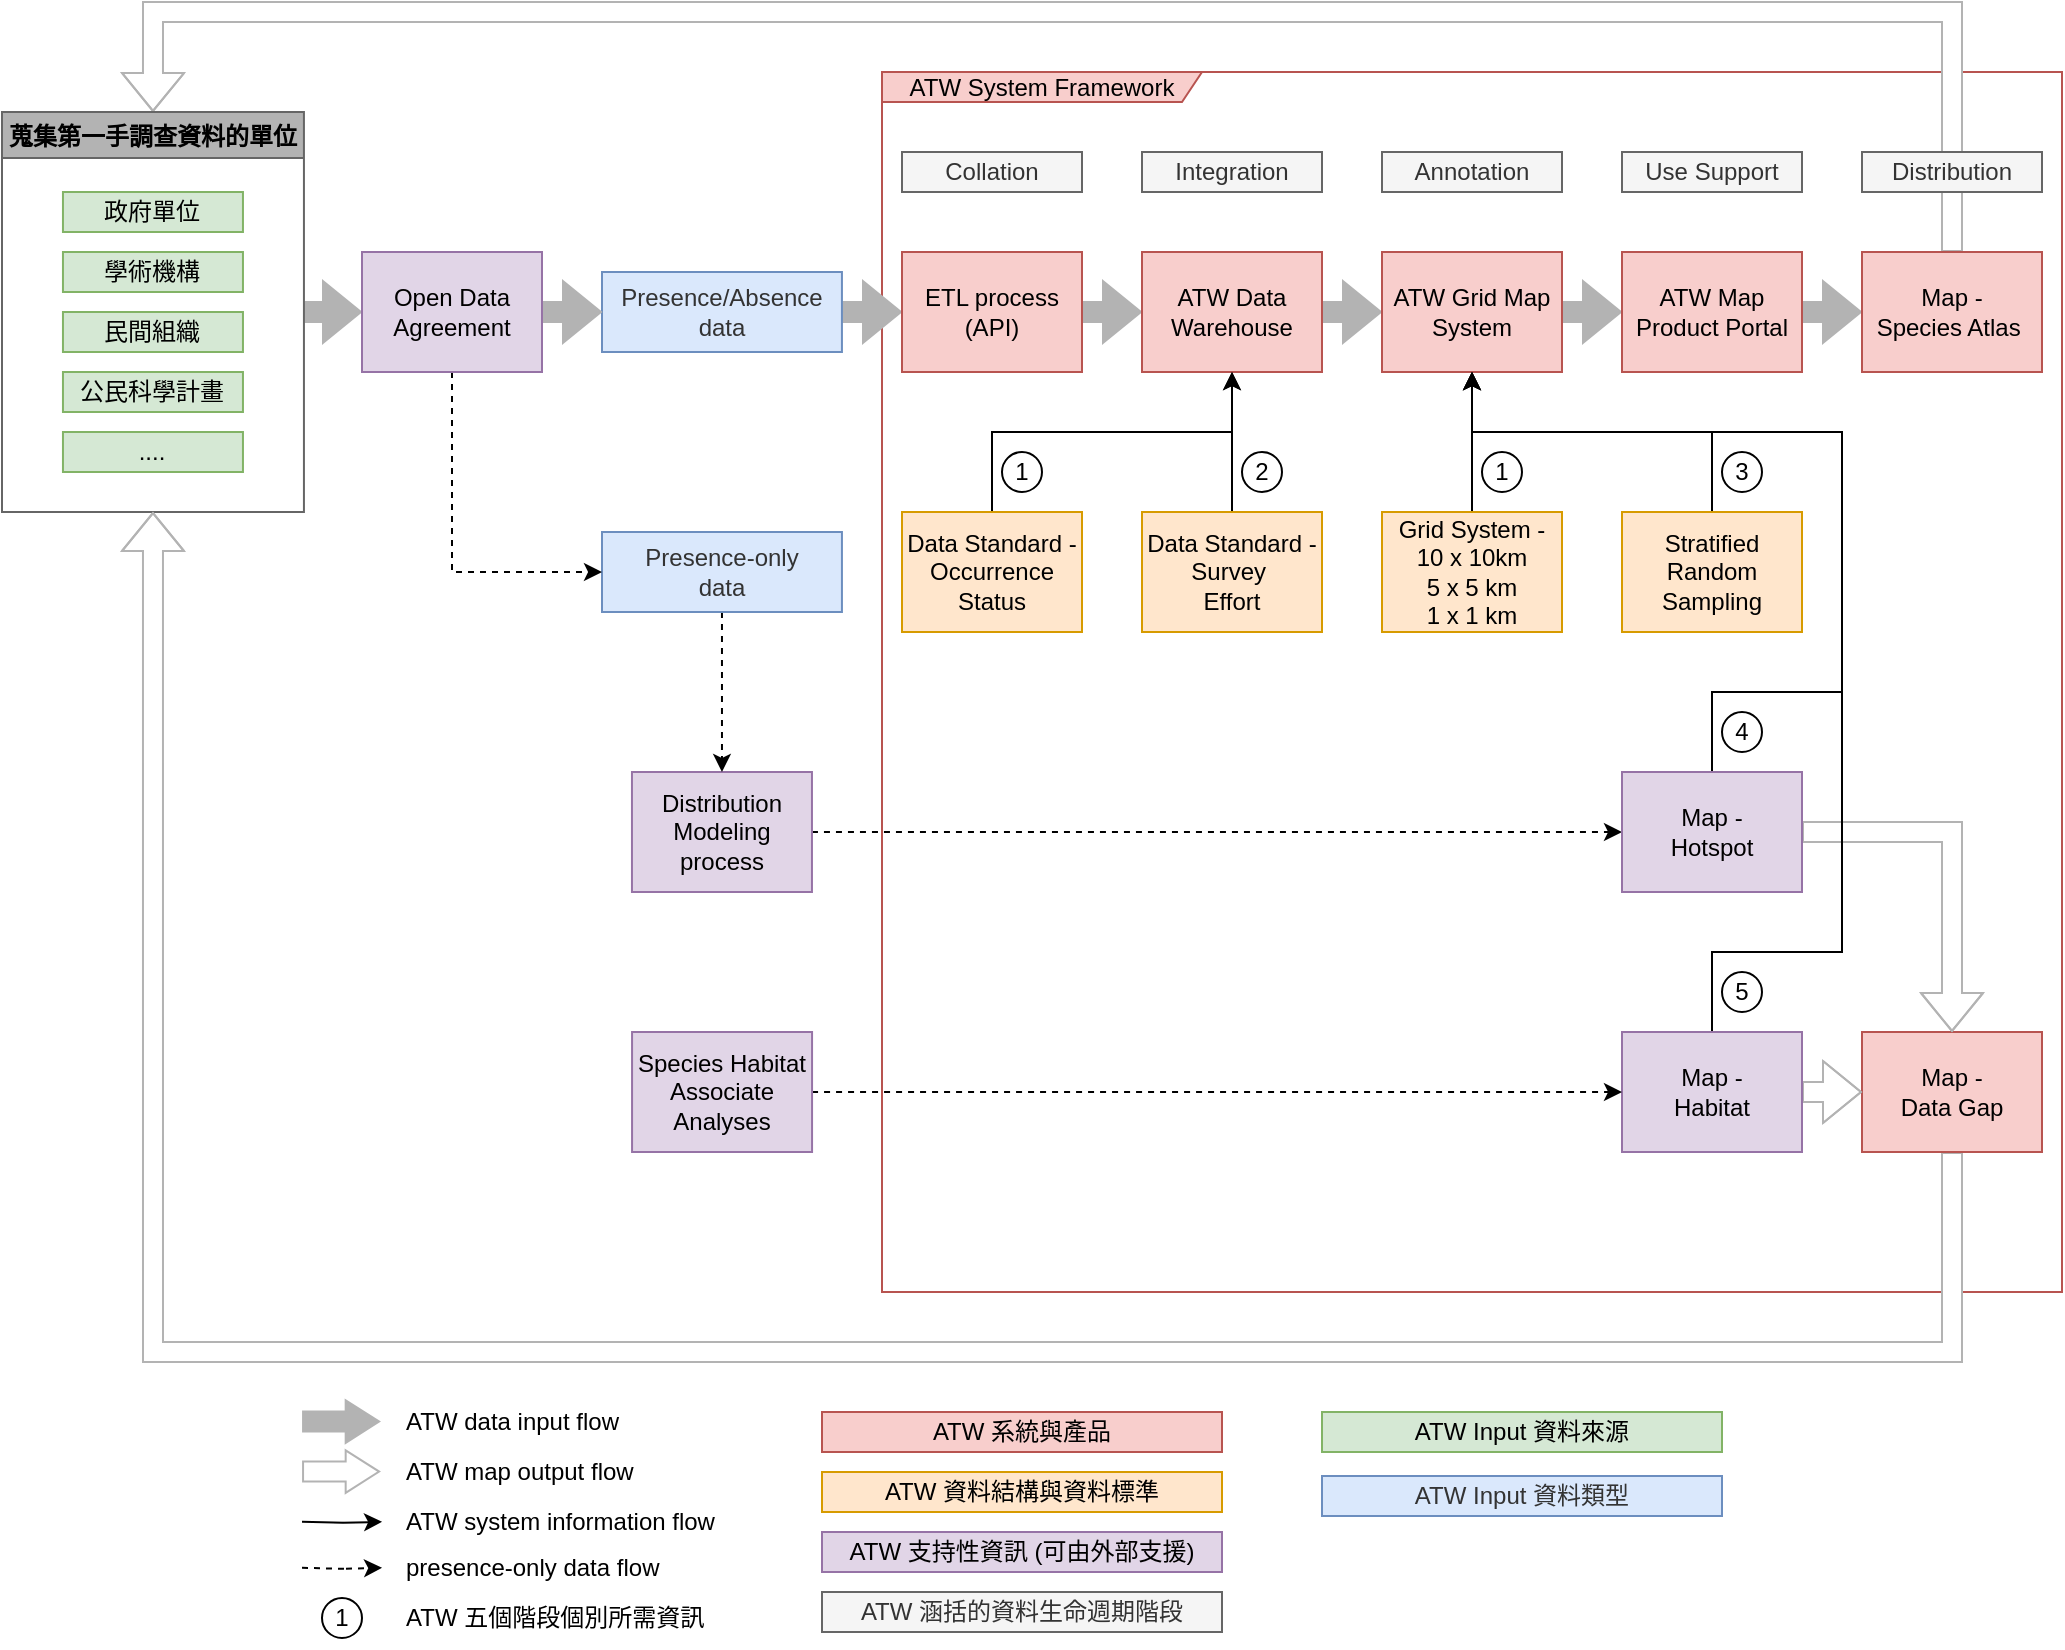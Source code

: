 <mxfile version="20.2.7" type="github">
  <diagram id="yPxyJZ8AM_hMuL3Unpa9" name="gitflow">
    <mxGraphModel dx="2860" dy="1403" grid="1" gridSize="10" guides="1" tooltips="1" connect="1" arrows="1" fold="1" page="1" pageScale="1" pageWidth="1100" pageHeight="850" math="0" shadow="0">
      <root>
        <mxCell id="0" />
        <mxCell id="1" parent="0" />
        <mxCell id="zMD3a8PgaSSyt_58J0AG-87" value="ATW System Framework" style="shape=umlFrame;whiteSpace=wrap;html=1;strokeColor=#B85450;fillColor=#F8CECC;width=160;height=15;" vertex="1" parent="1">
          <mxGeometry x="475" y="50" width="590" height="610" as="geometry" />
        </mxCell>
        <mxCell id="zMD3a8PgaSSyt_58J0AG-43" style="edgeStyle=orthogonalEdgeStyle;shape=flexArrow;rounded=0;orthogonalLoop=1;jettySize=auto;html=1;exitX=1;exitY=0.5;exitDx=0;exitDy=0;strokeColor=#B3B3B3;fillColor=#B3B3B3;entryX=0;entryY=0.5;entryDx=0;entryDy=0;" edge="1" parent="1" source="wNirQLLH8MLSw10efOMB-177" target="wNirQLLH8MLSw10efOMB-178">
          <mxGeometry relative="1" as="geometry">
            <mxPoint x="490" y="170" as="targetPoint" />
          </mxGeometry>
        </mxCell>
        <mxCell id="wNirQLLH8MLSw10efOMB-177" value="Presence/Absence data" style="text;html=1;strokeColor=#6C8EBF;fillColor=#DAE8FC;align=center;verticalAlign=middle;whiteSpace=wrap;rounded=0;fontColor=#333333;rotation=0;" parent="1" vertex="1">
          <mxGeometry x="335" y="150" width="119.97" height="40" as="geometry" />
        </mxCell>
        <mxCell id="zMD3a8PgaSSyt_58J0AG-35" style="edgeStyle=orthogonalEdgeStyle;shape=flexArrow;rounded=0;orthogonalLoop=1;jettySize=auto;html=1;exitX=1;exitY=0.5;exitDx=0;exitDy=0;entryX=0;entryY=0.5;entryDx=0;entryDy=0;strokeColor=#B3B3B3;fillColor=#B3B3B3;" edge="1" parent="1" source="wNirQLLH8MLSw10efOMB-178" target="wNirQLLH8MLSw10efOMB-179">
          <mxGeometry relative="1" as="geometry" />
        </mxCell>
        <mxCell id="wNirQLLH8MLSw10efOMB-178" value="ETL process&lt;br&gt;&lt;div&gt;(API)&lt;/div&gt;" style="text;html=1;strokeColor=#B85450;fillColor=#F8CECC;align=center;verticalAlign=middle;whiteSpace=wrap;rounded=0;" parent="1" vertex="1">
          <mxGeometry x="485" y="140" width="90" height="60" as="geometry" />
        </mxCell>
        <mxCell id="zMD3a8PgaSSyt_58J0AG-26" style="edgeStyle=orthogonalEdgeStyle;shape=flexArrow;rounded=0;orthogonalLoop=1;jettySize=auto;html=1;exitX=1;exitY=0.5;exitDx=0;exitDy=0;entryX=0;entryY=0.5;entryDx=0;entryDy=0;strokeColor=#B3B3B3;fillColor=#B3B3B3;" edge="1" parent="1" source="wNirQLLH8MLSw10efOMB-179" target="wNirQLLH8MLSw10efOMB-181">
          <mxGeometry relative="1" as="geometry" />
        </mxCell>
        <mxCell id="wNirQLLH8MLSw10efOMB-179" value="ATW Data Warehouse" style="text;html=1;strokeColor=#B85450;fillColor=#F8CECC;align=center;verticalAlign=middle;whiteSpace=wrap;rounded=0;" parent="1" vertex="1">
          <mxGeometry x="605" y="140" width="90" height="60" as="geometry" />
        </mxCell>
        <mxCell id="zMD3a8PgaSSyt_58J0AG-44" style="edgeStyle=orthogonalEdgeStyle;shape=flexArrow;rounded=0;orthogonalLoop=1;jettySize=auto;html=1;exitX=1;exitY=0.5;exitDx=0;exitDy=0;entryX=0;entryY=0.5;entryDx=0;entryDy=0;strokeColor=#B3B3B3;fillColor=#B3B3B3;" edge="1" parent="1" source="wNirQLLH8MLSw10efOMB-181" target="wNirQLLH8MLSw10efOMB-187">
          <mxGeometry relative="1" as="geometry" />
        </mxCell>
        <mxCell id="wNirQLLH8MLSw10efOMB-181" value="ATW Grid Map System" style="text;html=1;strokeColor=#B85450;fillColor=#F8CECC;align=center;verticalAlign=middle;whiteSpace=wrap;rounded=0;" parent="1" vertex="1">
          <mxGeometry x="725" y="140" width="90" height="60" as="geometry" />
        </mxCell>
        <mxCell id="wNirQLLH8MLSw10efOMB-182" value="Collation" style="text;html=1;strokeColor=#666666;fillColor=#F5F5F5;align=center;verticalAlign=middle;whiteSpace=wrap;rounded=0;fontColor=#333333;" parent="1" vertex="1">
          <mxGeometry x="485" y="90" width="90" height="20" as="geometry" />
        </mxCell>
        <mxCell id="wNirQLLH8MLSw10efOMB-184" value="Integration" style="text;html=1;strokeColor=#666666;fillColor=#F5F5F5;align=center;verticalAlign=middle;whiteSpace=wrap;rounded=0;fontColor=#333333;" parent="1" vertex="1">
          <mxGeometry x="605.0" y="90" width="90" height="20" as="geometry" />
        </mxCell>
        <mxCell id="wNirQLLH8MLSw10efOMB-185" value="Annotation" style="text;html=1;strokeColor=#666666;fillColor=#F5F5F5;align=center;verticalAlign=middle;whiteSpace=wrap;rounded=0;fontColor=#333333;" parent="1" vertex="1">
          <mxGeometry x="725.0" y="90" width="90" height="20" as="geometry" />
        </mxCell>
        <mxCell id="zMD3a8PgaSSyt_58J0AG-11" style="edgeStyle=orthogonalEdgeStyle;shape=flexArrow;rounded=0;orthogonalLoop=1;jettySize=auto;html=1;exitX=1;exitY=0.5;exitDx=0;exitDy=0;entryX=0;entryY=0.5;entryDx=0;entryDy=0;fillColor=#B3B3B3;strokeColor=#B3B3B3;" edge="1" parent="1" source="wNirQLLH8MLSw10efOMB-187" target="wNirQLLH8MLSw10efOMB-197">
          <mxGeometry relative="1" as="geometry" />
        </mxCell>
        <mxCell id="wNirQLLH8MLSw10efOMB-187" value="&lt;div&gt;ATW Map Product Portal&lt;/div&gt;" style="text;html=1;strokeColor=#B85450;fillColor=#F8CECC;align=center;verticalAlign=middle;whiteSpace=wrap;rounded=0;" parent="1" vertex="1">
          <mxGeometry x="845" y="140" width="90" height="60" as="geometry" />
        </mxCell>
        <mxCell id="zMD3a8PgaSSyt_58J0AG-82" style="edgeStyle=orthogonalEdgeStyle;shape=flexArrow;rounded=0;orthogonalLoop=1;jettySize=auto;html=1;exitX=0.5;exitY=0;exitDx=0;exitDy=0;entryX=0.5;entryY=0;entryDx=0;entryDy=0;strokeColor=#B3B3B3;fillColor=#FFFFFF;" edge="1" parent="1" source="wNirQLLH8MLSw10efOMB-197" target="wNirQLLH8MLSw10efOMB-229">
          <mxGeometry relative="1" as="geometry">
            <Array as="points">
              <mxPoint x="1010" y="20" />
              <mxPoint x="111" y="20" />
            </Array>
          </mxGeometry>
        </mxCell>
        <mxCell id="wNirQLLH8MLSw10efOMB-197" value="Map -&lt;br&gt;Species Atlas&amp;nbsp;" style="text;html=1;strokeColor=#B85450;fillColor=#F8CECC;align=center;verticalAlign=middle;whiteSpace=wrap;rounded=0;" parent="1" vertex="1">
          <mxGeometry x="965" y="140" width="90" height="60" as="geometry" />
        </mxCell>
        <mxCell id="wNirQLLH8MLSw10efOMB-275" style="edgeStyle=orthogonalEdgeStyle;rounded=0;orthogonalLoop=1;jettySize=auto;html=1;exitX=1;exitY=0.5;exitDx=0;exitDy=0;entryX=0;entryY=0.5;entryDx=0;entryDy=0;shadow=0;dashed=1" parent="1" source="wNirQLLH8MLSw10efOMB-215" target="wNirQLLH8MLSw10efOMB-274" edge="1">
          <mxGeometry relative="1" as="geometry" />
        </mxCell>
        <mxCell id="wNirQLLH8MLSw10efOMB-215" value="Distribution Modeling process" style="text;html=1;strokeColor=#9673A6;fillColor=#E1D5E7;align=center;verticalAlign=middle;whiteSpace=wrap;rounded=0;" parent="1" vertex="1">
          <mxGeometry x="349.98" y="400" width="90" height="60" as="geometry" />
        </mxCell>
        <mxCell id="wNirQLLH8MLSw10efOMB-261" style="edgeStyle=orthogonalEdgeStyle;rounded=0;orthogonalLoop=1;jettySize=auto;html=1;exitX=0.5;exitY=1;exitDx=0;exitDy=0;shadow=0;dashed=1;" parent="1" source="wNirQLLH8MLSw10efOMB-221" target="wNirQLLH8MLSw10efOMB-215" edge="1">
          <mxGeometry relative="1" as="geometry">
            <mxPoint x="409.985" y="390" as="targetPoint" />
          </mxGeometry>
        </mxCell>
        <mxCell id="wNirQLLH8MLSw10efOMB-221" value="&lt;div&gt;Presence-only &lt;br&gt;&lt;/div&gt;&lt;div&gt;data&lt;/div&gt;" style="text;html=1;strokeColor=#6C8EBF;fillColor=#DAE8FC;align=center;verticalAlign=middle;whiteSpace=wrap;rounded=0;fontColor=#333333;rotation=0;" parent="1" vertex="1">
          <mxGeometry x="335" y="280" width="119.97" height="40" as="geometry" />
        </mxCell>
        <mxCell id="zMD3a8PgaSSyt_58J0AG-20" style="edgeStyle=orthogonalEdgeStyle;shape=flexArrow;rounded=0;orthogonalLoop=1;jettySize=auto;html=1;exitX=1;exitY=0.5;exitDx=0;exitDy=0;entryX=0;entryY=0.5;entryDx=0;entryDy=0;strokeColor=#B3B3B3;fillColor=#B3B3B3;" edge="1" parent="1" source="wNirQLLH8MLSw10efOMB-229" target="wNirQLLH8MLSw10efOMB-291">
          <mxGeometry relative="1" as="geometry" />
        </mxCell>
        <mxCell id="zMD3a8PgaSSyt_58J0AG-85" style="edgeStyle=orthogonalEdgeStyle;rounded=0;orthogonalLoop=1;jettySize=auto;html=1;exitX=1;exitY=0.75;exitDx=0;exitDy=0;strokeColor=#000000;fillColor=#FFFFFF;dashed=1" edge="1" parent="1">
          <mxGeometry relative="1" as="geometry">
            <mxPoint x="225.03" y="797.92" as="targetPoint" />
            <mxPoint x="185.0" y="797.92" as="sourcePoint" />
          </mxGeometry>
        </mxCell>
        <mxCell id="wNirQLLH8MLSw10efOMB-229" value="蒐集第一手調查資料的單位" style="swimlane;strokeColor=#666666;fillColor=#B3B3B3;" parent="1" vertex="1">
          <mxGeometry x="35" y="70" width="150.97" height="200" as="geometry" />
        </mxCell>
        <mxCell id="LrrF8SH-wDORo9SXBC3b-177" value="政府單位" style="text;html=1;strokeColor=#82B366;fillColor=#D5E8D4;align=center;verticalAlign=middle;whiteSpace=wrap;rounded=0;" parent="wNirQLLH8MLSw10efOMB-229" vertex="1">
          <mxGeometry x="30.48" y="40" width="90" height="20" as="geometry" />
        </mxCell>
        <mxCell id="LrrF8SH-wDORo9SXBC3b-178" value="學術機構" style="text;html=1;strokeColor=#82B366;fillColor=#D5E8D4;align=center;verticalAlign=middle;whiteSpace=wrap;rounded=0;" parent="wNirQLLH8MLSw10efOMB-229" vertex="1">
          <mxGeometry x="30.48" y="70" width="90" height="20" as="geometry" />
        </mxCell>
        <mxCell id="LrrF8SH-wDORo9SXBC3b-181" value="民間組織" style="text;html=1;strokeColor=#82B366;fillColor=#D5E8D4;align=center;verticalAlign=middle;whiteSpace=wrap;rounded=0;fontSize=12;" parent="wNirQLLH8MLSw10efOMB-229" vertex="1">
          <mxGeometry x="30.48" y="100" width="90" height="20" as="geometry" />
        </mxCell>
        <mxCell id="wNirQLLH8MLSw10efOMB-196" value="公民科學計畫" style="text;html=1;strokeColor=#82B366;fillColor=#D5E8D4;align=center;verticalAlign=middle;whiteSpace=wrap;rounded=0;" parent="wNirQLLH8MLSw10efOMB-229" vertex="1">
          <mxGeometry x="30.48" y="130" width="90" height="20" as="geometry" />
        </mxCell>
        <mxCell id="wNirQLLH8MLSw10efOMB-262" value="...." style="text;html=1;strokeColor=#82B366;fillColor=#D5E8D4;align=center;verticalAlign=middle;whiteSpace=wrap;rounded=0;" parent="wNirQLLH8MLSw10efOMB-229" vertex="1">
          <mxGeometry x="30.48" y="160" width="90" height="20" as="geometry" />
        </mxCell>
        <mxCell id="wNirQLLH8MLSw10efOMB-271" style="edgeStyle=orthogonalEdgeStyle;rounded=0;orthogonalLoop=1;jettySize=auto;html=1;exitX=0.5;exitY=0;exitDx=0;exitDy=0;shadow=0;" parent="1" source="wNirQLLH8MLSw10efOMB-242" target="wNirQLLH8MLSw10efOMB-181" edge="1">
          <mxGeometry relative="1" as="geometry" />
        </mxCell>
        <mxCell id="wNirQLLH8MLSw10efOMB-242" value="Grid System -&lt;br&gt;10 x 10km&lt;br&gt;5 x 5 km&lt;br&gt;1 x 1 km" style="text;html=1;strokeColor=#D79B00;fillColor=#FFE6CC;align=center;verticalAlign=middle;whiteSpace=wrap;rounded=0;" parent="1" vertex="1">
          <mxGeometry x="725.0" y="270" width="90" height="60" as="geometry" />
        </mxCell>
        <mxCell id="zMD3a8PgaSSyt_58J0AG-79" style="edgeStyle=orthogonalEdgeStyle;shape=flexArrow;rounded=0;orthogonalLoop=1;jettySize=auto;html=1;exitX=0.5;exitY=1;exitDx=0;exitDy=0;entryX=0.5;entryY=1;entryDx=0;entryDy=0;strokeColor=#B3B3B3;fillColor=#FFFFFF;" edge="1" parent="1" source="wNirQLLH8MLSw10efOMB-244" target="wNirQLLH8MLSw10efOMB-229">
          <mxGeometry relative="1" as="geometry">
            <Array as="points">
              <mxPoint x="1010" y="690" />
              <mxPoint x="111" y="690" />
            </Array>
          </mxGeometry>
        </mxCell>
        <mxCell id="wNirQLLH8MLSw10efOMB-244" value="Map -&lt;br&gt;Data Gap" style="text;html=1;strokeColor=#B85450;fillColor=#F8CECC;align=center;verticalAlign=middle;whiteSpace=wrap;rounded=0;" parent="1" vertex="1">
          <mxGeometry x="965.0" y="530" width="90" height="60" as="geometry" />
        </mxCell>
        <mxCell id="zMD3a8PgaSSyt_58J0AG-37" style="edgeStyle=orthogonalEdgeStyle;rounded=0;orthogonalLoop=1;jettySize=auto;html=1;exitX=0.5;exitY=0;exitDx=0;exitDy=0;strokeColor=#000000;fillColor=#B3B3B3;" edge="1" parent="1" source="wNirQLLH8MLSw10efOMB-251" target="wNirQLLH8MLSw10efOMB-179">
          <mxGeometry relative="1" as="geometry">
            <Array as="points">
              <mxPoint x="530" y="230" />
              <mxPoint x="650" y="230" />
            </Array>
          </mxGeometry>
        </mxCell>
        <mxCell id="wNirQLLH8MLSw10efOMB-251" value="&lt;div&gt;Data Standard&lt;span style=&quot;background-color: initial;&quot;&gt;&amp;nbsp;- Occurrence Status&lt;/span&gt;&lt;/div&gt;" style="text;html=1;strokeColor=#D79B00;fillColor=#FFE6CC;align=center;verticalAlign=middle;whiteSpace=wrap;rounded=0;" parent="1" vertex="1">
          <mxGeometry x="485.0" y="270" width="90" height="60" as="geometry" />
        </mxCell>
        <mxCell id="zMD3a8PgaSSyt_58J0AG-39" style="edgeStyle=orthogonalEdgeStyle;rounded=0;orthogonalLoop=1;jettySize=auto;html=1;exitX=0.5;exitY=0;exitDx=0;exitDy=0;entryX=0.5;entryY=1;entryDx=0;entryDy=0;strokeColor=#000000;fillColor=#B3B3B3;" edge="1" parent="1" source="wNirQLLH8MLSw10efOMB-266" target="wNirQLLH8MLSw10efOMB-179">
          <mxGeometry relative="1" as="geometry" />
        </mxCell>
        <mxCell id="wNirQLLH8MLSw10efOMB-266" value="&lt;div&gt;Data Standard&lt;span style=&quot;background-color: initial;&quot;&gt;&amp;nbsp;- Survey&amp;nbsp;&lt;/span&gt;&lt;/div&gt;&lt;div&gt;&lt;span style=&quot;background-color: initial;&quot;&gt;Effort&lt;/span&gt;&lt;/div&gt;" style="text;html=1;strokeColor=#D79B00;fillColor=#FFE6CC;align=center;verticalAlign=middle;whiteSpace=wrap;rounded=0;" parent="1" vertex="1">
          <mxGeometry x="605.0" y="270" width="90" height="60" as="geometry" />
        </mxCell>
        <mxCell id="zMD3a8PgaSSyt_58J0AG-1" style="edgeStyle=orthogonalEdgeStyle;shape=flexArrow;rounded=0;orthogonalLoop=1;jettySize=auto;html=1;exitX=1;exitY=0.5;exitDx=0;exitDy=0;entryX=0.5;entryY=0;entryDx=0;entryDy=0;fillColor=#FFFFFF;strokeColor=#B3B3B3;" edge="1" parent="1" source="wNirQLLH8MLSw10efOMB-274" target="wNirQLLH8MLSw10efOMB-244">
          <mxGeometry relative="1" as="geometry" />
        </mxCell>
        <mxCell id="zMD3a8PgaSSyt_58J0AG-71" style="edgeStyle=orthogonalEdgeStyle;rounded=0;orthogonalLoop=1;jettySize=auto;html=1;exitX=0.5;exitY=0;exitDx=0;exitDy=0;entryX=0.5;entryY=1;entryDx=0;entryDy=0;strokeColor=#000000;fillColor=#FFFFFF;" edge="1" parent="1" source="wNirQLLH8MLSw10efOMB-274" target="wNirQLLH8MLSw10efOMB-181">
          <mxGeometry relative="1" as="geometry">
            <Array as="points">
              <mxPoint x="890" y="360" />
              <mxPoint x="955" y="360" />
              <mxPoint x="955" y="230" />
              <mxPoint x="770" y="230" />
            </Array>
          </mxGeometry>
        </mxCell>
        <mxCell id="wNirQLLH8MLSw10efOMB-274" value="Map - &lt;br&gt;Hotspot" style="text;html=1;strokeColor=#9673A6;fillColor=#E1D5E7;align=center;verticalAlign=middle;whiteSpace=wrap;rounded=0;" parent="1" vertex="1">
          <mxGeometry x="845.0" y="400" width="90" height="60" as="geometry" />
        </mxCell>
        <mxCell id="zMD3a8PgaSSyt_58J0AG-2" value="" style="edgeStyle=orthogonalEdgeStyle;shape=flexArrow;rounded=0;orthogonalLoop=1;jettySize=auto;html=1;fillColor=#FFFFFF;strokeColor=#B3B3B3;" edge="1" parent="1" source="wNirQLLH8MLSw10efOMB-278" target="wNirQLLH8MLSw10efOMB-244">
          <mxGeometry relative="1" as="geometry" />
        </mxCell>
        <mxCell id="zMD3a8PgaSSyt_58J0AG-73" style="edgeStyle=orthogonalEdgeStyle;rounded=0;orthogonalLoop=1;jettySize=auto;html=1;exitX=0.5;exitY=0;exitDx=0;exitDy=0;entryX=0.5;entryY=1;entryDx=0;entryDy=0;strokeColor=#000000;fillColor=#FFFFFF;" edge="1" parent="1" source="wNirQLLH8MLSw10efOMB-278" target="wNirQLLH8MLSw10efOMB-181">
          <mxGeometry relative="1" as="geometry">
            <Array as="points">
              <mxPoint x="890" y="490" />
              <mxPoint x="955" y="490" />
              <mxPoint x="955" y="230" />
              <mxPoint x="770" y="230" />
            </Array>
          </mxGeometry>
        </mxCell>
        <mxCell id="wNirQLLH8MLSw10efOMB-278" value="Map - &lt;br&gt;Habitat" style="text;html=1;strokeColor=#9673A6;fillColor=#E1D5E7;align=center;verticalAlign=middle;whiteSpace=wrap;rounded=0;" parent="1" vertex="1">
          <mxGeometry x="845.0" y="530" width="90" height="60" as="geometry" />
        </mxCell>
        <mxCell id="wNirQLLH8MLSw10efOMB-284" value="Use Support" style="text;html=1;strokeColor=#666666;fillColor=#F5F5F5;align=center;verticalAlign=middle;whiteSpace=wrap;rounded=0;fontColor=#333333;" parent="1" vertex="1">
          <mxGeometry x="845.0" y="90" width="90" height="20" as="geometry" />
        </mxCell>
        <mxCell id="wNirQLLH8MLSw10efOMB-285" value="Distribution" style="text;html=1;strokeColor=#666666;fillColor=#F5F5F5;align=center;verticalAlign=middle;whiteSpace=wrap;rounded=0;fontColor=#333333;" parent="1" vertex="1">
          <mxGeometry x="965.0" y="90" width="90" height="20" as="geometry" />
        </mxCell>
        <mxCell id="wNirQLLH8MLSw10efOMB-296" style="edgeStyle=orthogonalEdgeStyle;rounded=0;orthogonalLoop=1;jettySize=auto;html=1;exitX=0.5;exitY=1;exitDx=0;exitDy=0;entryX=0;entryY=0.5;entryDx=0;entryDy=0;shadow=0;dashed=1" parent="1" source="wNirQLLH8MLSw10efOMB-291" target="wNirQLLH8MLSw10efOMB-221" edge="1">
          <mxGeometry relative="1" as="geometry" />
        </mxCell>
        <mxCell id="zMD3a8PgaSSyt_58J0AG-15" style="edgeStyle=orthogonalEdgeStyle;shape=flexArrow;rounded=0;orthogonalLoop=1;jettySize=auto;html=1;exitX=1;exitY=0.5;exitDx=0;exitDy=0;entryX=0;entryY=0.5;entryDx=0;entryDy=0;strokeColor=#B3B3B3;fillColor=#B3B3B3;" edge="1" parent="1" source="wNirQLLH8MLSw10efOMB-291" target="wNirQLLH8MLSw10efOMB-177">
          <mxGeometry relative="1" as="geometry" />
        </mxCell>
        <mxCell id="wNirQLLH8MLSw10efOMB-291" value="Open Data Agreement" style="text;html=1;strokeColor=#9673A6;fillColor=#E1D5E7;align=center;verticalAlign=middle;whiteSpace=wrap;rounded=0;" parent="1" vertex="1">
          <mxGeometry x="215" y="140" width="90" height="60" as="geometry" />
        </mxCell>
        <mxCell id="zMD3a8PgaSSyt_58J0AG-46" value="1" style="ellipse;whiteSpace=wrap;html=1;aspect=fixed;" vertex="1" parent="1">
          <mxGeometry x="535" y="240" width="20" height="20" as="geometry" />
        </mxCell>
        <mxCell id="zMD3a8PgaSSyt_58J0AG-47" value="2" style="ellipse;whiteSpace=wrap;html=1;aspect=fixed;" vertex="1" parent="1">
          <mxGeometry x="655" y="240" width="20" height="20" as="geometry" />
        </mxCell>
        <mxCell id="zMD3a8PgaSSyt_58J0AG-49" value="1" style="ellipse;whiteSpace=wrap;html=1;aspect=fixed;" vertex="1" parent="1">
          <mxGeometry x="775" y="240" width="20" height="20" as="geometry" />
        </mxCell>
        <mxCell id="zMD3a8PgaSSyt_58J0AG-50" value="4" style="ellipse;whiteSpace=wrap;html=1;aspect=fixed;" vertex="1" parent="1">
          <mxGeometry x="895" y="370" width="20" height="20" as="geometry" />
        </mxCell>
        <mxCell id="zMD3a8PgaSSyt_58J0AG-53" value="5" style="ellipse;whiteSpace=wrap;html=1;aspect=fixed;" vertex="1" parent="1">
          <mxGeometry x="895" y="500" width="20" height="20" as="geometry" />
        </mxCell>
        <mxCell id="zMD3a8PgaSSyt_58J0AG-60" style="edgeStyle=orthogonalEdgeStyle;rounded=0;orthogonalLoop=1;jettySize=auto;html=1;exitX=0.5;exitY=0;exitDx=0;exitDy=0;entryX=0.5;entryY=1;entryDx=0;entryDy=0;strokeColor=#000000;fillColor=#FFFFFF;" edge="1" parent="1" source="zMD3a8PgaSSyt_58J0AG-55" target="wNirQLLH8MLSw10efOMB-181">
          <mxGeometry relative="1" as="geometry">
            <Array as="points">
              <mxPoint x="890" y="230" />
              <mxPoint x="770" y="230" />
            </Array>
          </mxGeometry>
        </mxCell>
        <mxCell id="zMD3a8PgaSSyt_58J0AG-55" value="Stratified Random Sampling" style="text;html=1;strokeColor=#D79B00;fillColor=#FFE6CC;align=center;verticalAlign=middle;whiteSpace=wrap;rounded=0;" vertex="1" parent="1">
          <mxGeometry x="845.0" y="270" width="90" height="60" as="geometry" />
        </mxCell>
        <mxCell id="zMD3a8PgaSSyt_58J0AG-61" value="3" style="ellipse;whiteSpace=wrap;html=1;aspect=fixed;" vertex="1" parent="1">
          <mxGeometry x="895" y="240" width="20" height="20" as="geometry" />
        </mxCell>
        <mxCell id="zMD3a8PgaSSyt_58J0AG-86" style="edgeStyle=orthogonalEdgeStyle;rounded=0;orthogonalLoop=1;jettySize=auto;html=1;exitX=1;exitY=0.75;exitDx=0;exitDy=0;strokeColor=#000000;fillColor=#FFFFFF;" edge="1" parent="1">
          <mxGeometry relative="1" as="geometry">
            <mxPoint x="225.04" y="774.92" as="targetPoint" />
            <mxPoint x="185.01" y="774.92" as="sourcePoint" />
          </mxGeometry>
        </mxCell>
        <mxCell id="zMD3a8PgaSSyt_58J0AG-89" value="ATW system information flow" style="text;html=1;align=left;verticalAlign=middle;resizable=0;points=[];autosize=1;strokeColor=none;fillColor=none;" vertex="1" parent="1">
          <mxGeometry x="235.04" y="760" width="180" height="30" as="geometry" />
        </mxCell>
        <mxCell id="zMD3a8PgaSSyt_58J0AG-90" value="ATW data input flow" style="text;html=1;align=left;verticalAlign=middle;resizable=0;points=[];autosize=1;strokeColor=none;fillColor=none;" vertex="1" parent="1">
          <mxGeometry x="235.03" y="710" width="130" height="30" as="geometry" />
        </mxCell>
        <mxCell id="zMD3a8PgaSSyt_58J0AG-91" value="ATW map output flow" style="text;html=1;align=left;verticalAlign=middle;resizable=0;points=[];autosize=1;strokeColor=none;fillColor=none;" vertex="1" parent="1">
          <mxGeometry x="235.03" y="735" width="140" height="30" as="geometry" />
        </mxCell>
        <mxCell id="zMD3a8PgaSSyt_58J0AG-92" value="presence-only data flow" style="text;html=1;align=left;verticalAlign=middle;resizable=0;points=[];autosize=1;strokeColor=none;fillColor=none;" vertex="1" parent="1">
          <mxGeometry x="235.03" y="783" width="150" height="30" as="geometry" />
        </mxCell>
        <mxCell id="zMD3a8PgaSSyt_58J0AG-93" style="edgeStyle=orthogonalEdgeStyle;shape=flexArrow;rounded=0;orthogonalLoop=1;jettySize=auto;html=1;entryX=0;entryY=0.5;entryDx=0;entryDy=0;strokeColor=#B3B3B3;fillColor=#B3B3B3;endWidth=10.256;endSize=5.241;" edge="1" parent="1">
          <mxGeometry relative="1" as="geometry">
            <mxPoint x="185.03" y="724.8" as="sourcePoint" />
            <mxPoint x="224.06" y="724.8" as="targetPoint" />
          </mxGeometry>
        </mxCell>
        <mxCell id="zMD3a8PgaSSyt_58J0AG-94" style="edgeStyle=orthogonalEdgeStyle;shape=flexArrow;rounded=0;orthogonalLoop=1;jettySize=auto;html=1;entryX=0;entryY=0.5;entryDx=0;entryDy=0;strokeColor=#B3B3B3;fillColor=#FFFFFF;endWidth=10.256;endSize=5.241;" edge="1" parent="1">
          <mxGeometry relative="1" as="geometry">
            <mxPoint x="185.03" y="749.8" as="sourcePoint" />
            <mxPoint x="224.06" y="749.8" as="targetPoint" />
          </mxGeometry>
        </mxCell>
        <mxCell id="zMD3a8PgaSSyt_58J0AG-95" value="ATW Input 資料來源" style="text;html=1;strokeColor=#82B366;fillColor=#D5E8D4;align=center;verticalAlign=middle;whiteSpace=wrap;rounded=0;" vertex="1" parent="1">
          <mxGeometry x="695" y="720" width="200" height="20" as="geometry" />
        </mxCell>
        <mxCell id="zMD3a8PgaSSyt_58J0AG-97" value="ATW Input 資料類型" style="text;html=1;strokeColor=#6C8EBF;fillColor=#DAE8FC;align=center;verticalAlign=middle;whiteSpace=wrap;rounded=0;fontColor=#333333;rotation=0;" vertex="1" parent="1">
          <mxGeometry x="695" y="752" width="200" height="20" as="geometry" />
        </mxCell>
        <mxCell id="zMD3a8PgaSSyt_58J0AG-98" value="ATW 系統與產品" style="text;html=1;strokeColor=#B85450;fillColor=#F8CECC;align=center;verticalAlign=middle;whiteSpace=wrap;rounded=0;" vertex="1" parent="1">
          <mxGeometry x="445" y="720" width="200" height="20" as="geometry" />
        </mxCell>
        <mxCell id="zMD3a8PgaSSyt_58J0AG-100" value="ATW 資料結構與資料標準" style="text;html=1;strokeColor=#D79B00;fillColor=#FFE6CC;align=center;verticalAlign=middle;whiteSpace=wrap;rounded=0;" vertex="1" parent="1">
          <mxGeometry x="445" y="750" width="200" height="20" as="geometry" />
        </mxCell>
        <mxCell id="zMD3a8PgaSSyt_58J0AG-101" value="ATW 支持性資訊 (可由外部支援)" style="text;html=1;strokeColor=#9673A6;fillColor=#E1D5E7;align=center;verticalAlign=middle;whiteSpace=wrap;rounded=0;" vertex="1" parent="1">
          <mxGeometry x="445" y="780" width="200" height="20" as="geometry" />
        </mxCell>
        <mxCell id="zMD3a8PgaSSyt_58J0AG-102" value="1" style="ellipse;whiteSpace=wrap;html=1;aspect=fixed;" vertex="1" parent="1">
          <mxGeometry x="195" y="813" width="20" height="20" as="geometry" />
        </mxCell>
        <mxCell id="zMD3a8PgaSSyt_58J0AG-104" value="ATW 五個階段個別所需資訊" style="text;html=1;align=left;verticalAlign=middle;resizable=0;points=[];autosize=1;strokeColor=none;fillColor=none;" vertex="1" parent="1">
          <mxGeometry x="235.03" y="808" width="170" height="30" as="geometry" />
        </mxCell>
        <mxCell id="zMD3a8PgaSSyt_58J0AG-107" style="edgeStyle=orthogonalEdgeStyle;rounded=0;orthogonalLoop=1;jettySize=auto;html=1;exitX=1;exitY=0.5;exitDx=0;exitDy=0;strokeColor=#000000;fillColor=#FFFFFF;entryX=0;entryY=0.5;entryDx=0;entryDy=0;dashed=1" edge="1" parent="1" source="zMD3a8PgaSSyt_58J0AG-106" target="wNirQLLH8MLSw10efOMB-278">
          <mxGeometry relative="1" as="geometry" />
        </mxCell>
        <mxCell id="zMD3a8PgaSSyt_58J0AG-106" value="Species Habitat Associate Analyses" style="text;html=1;strokeColor=#9673A6;fillColor=#E1D5E7;align=center;verticalAlign=middle;whiteSpace=wrap;rounded=0;" vertex="1" parent="1">
          <mxGeometry x="350.03" y="530" width="90" height="60" as="geometry" />
        </mxCell>
        <mxCell id="zMD3a8PgaSSyt_58J0AG-109" value="ATW 涵括的資料生命週期階段" style="text;html=1;strokeColor=#666666;fillColor=#F5F5F5;align=center;verticalAlign=middle;whiteSpace=wrap;rounded=0;fontColor=#333333;" vertex="1" parent="1">
          <mxGeometry x="445" y="810" width="200" height="20" as="geometry" />
        </mxCell>
      </root>
    </mxGraphModel>
  </diagram>
</mxfile>
